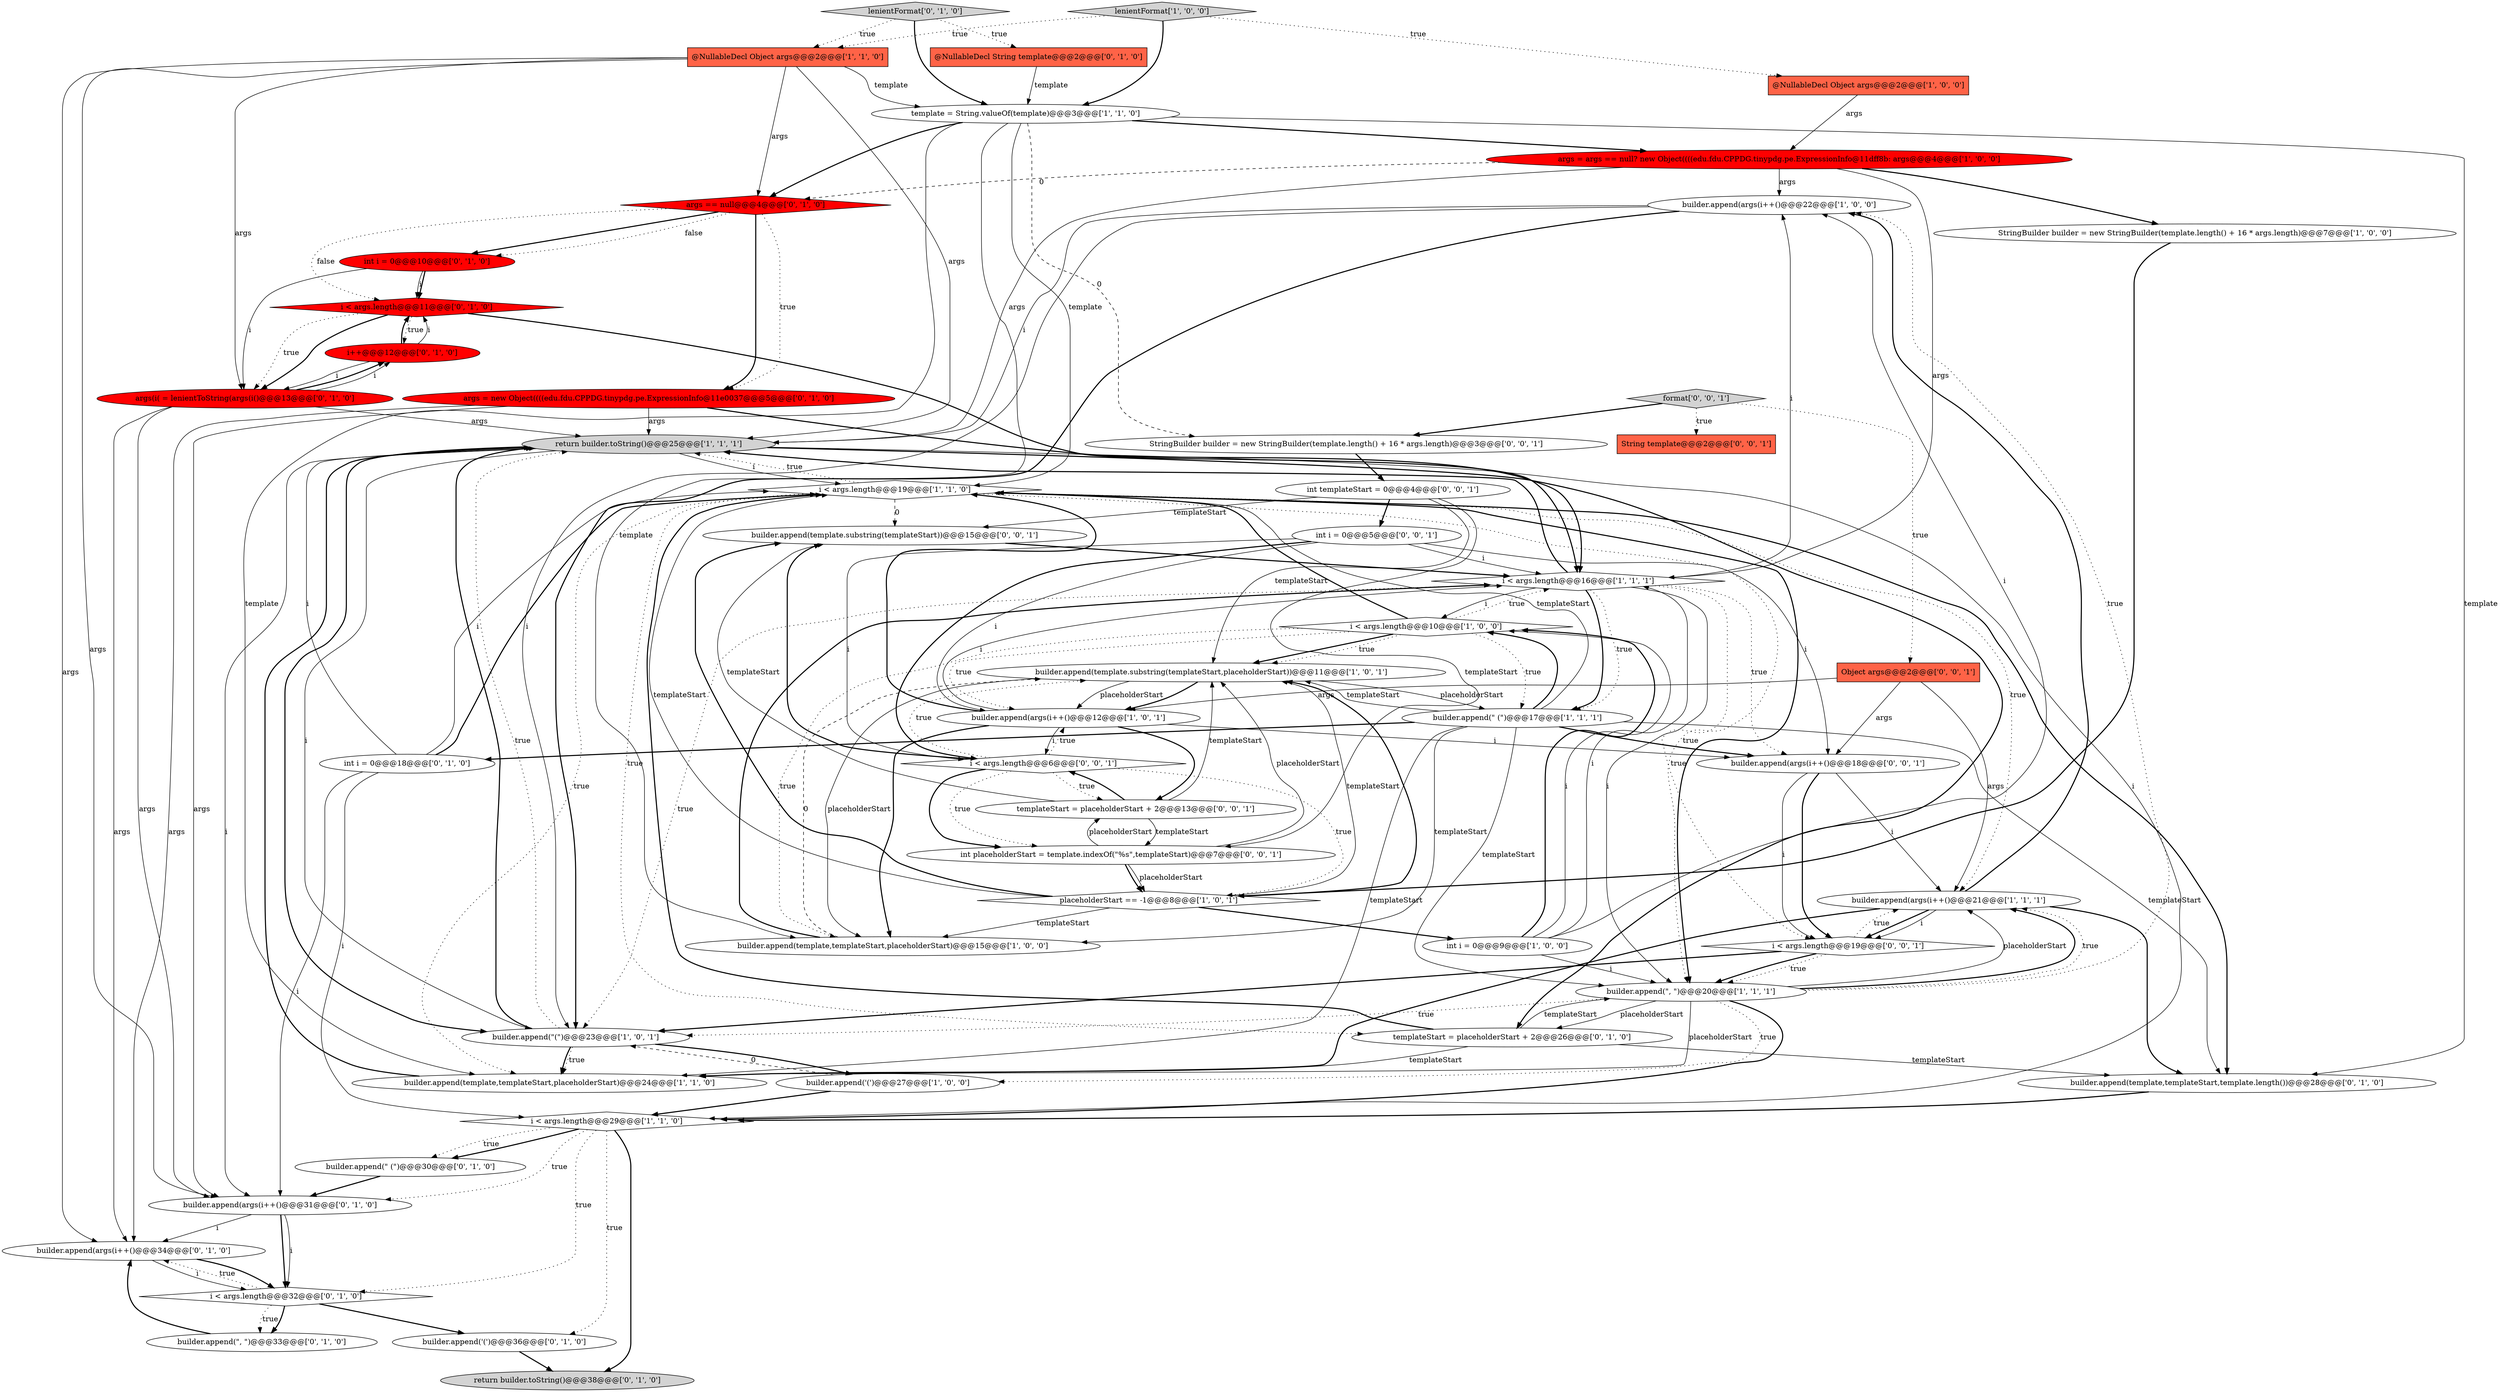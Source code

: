 digraph {
19 [style = filled, label = "builder.append(args(i++()@@@22@@@['1', '0', '0']", fillcolor = white, shape = ellipse image = "AAA0AAABBB1BBB"];
5 [style = filled, label = "args = args == null? new Object((((edu.fdu.CPPDG.tinypdg.pe.ExpressionInfo@11dff8b: args@@@4@@@['1', '0', '0']", fillcolor = red, shape = ellipse image = "AAA1AAABBB1BBB"];
9 [style = filled, label = "@NullableDecl Object args@@@2@@@['1', '0', '0']", fillcolor = tomato, shape = box image = "AAA0AAABBB1BBB"];
29 [style = filled, label = "builder.append(args(i++()@@@31@@@['0', '1', '0']", fillcolor = white, shape = ellipse image = "AAA0AAABBB2BBB"];
11 [style = filled, label = "@NullableDecl Object args@@@2@@@['1', '1', '0']", fillcolor = tomato, shape = box image = "AAA0AAABBB1BBB"];
50 [style = filled, label = "i < args.length@@@6@@@['0', '0', '1']", fillcolor = white, shape = diamond image = "AAA0AAABBB3BBB"];
0 [style = filled, label = "i < args.length@@@29@@@['1', '1', '0']", fillcolor = white, shape = diamond image = "AAA0AAABBB1BBB"];
46 [style = filled, label = "templateStart = placeholderStart + 2@@@13@@@['0', '0', '1']", fillcolor = white, shape = ellipse image = "AAA0AAABBB3BBB"];
35 [style = filled, label = "i++@@@12@@@['0', '1', '0']", fillcolor = red, shape = ellipse image = "AAA1AAABBB2BBB"];
52 [style = filled, label = "StringBuilder builder = new StringBuilder(template.length() + 16 * args.length)@@@3@@@['0', '0', '1']", fillcolor = white, shape = ellipse image = "AAA0AAABBB3BBB"];
20 [style = filled, label = "lenientFormat['1', '0', '0']", fillcolor = lightgray, shape = diamond image = "AAA0AAABBB1BBB"];
36 [style = filled, label = "lenientFormat['0', '1', '0']", fillcolor = lightgray, shape = diamond image = "AAA0AAABBB2BBB"];
14 [style = filled, label = "template = String.valueOf(template)@@@3@@@['1', '1', '0']", fillcolor = white, shape = ellipse image = "AAA0AAABBB1BBB"];
7 [style = filled, label = "builder.append(args(i++()@@@21@@@['1', '1', '1']", fillcolor = white, shape = ellipse image = "AAA0AAABBB1BBB"];
18 [style = filled, label = "builder.append(\", \")@@@20@@@['1', '1', '1']", fillcolor = white, shape = ellipse image = "AAA0AAABBB1BBB"];
13 [style = filled, label = "builder.append(template,templateStart,placeholderStart)@@@24@@@['1', '1', '0']", fillcolor = white, shape = ellipse image = "AAA0AAABBB1BBB"];
3 [style = filled, label = "builder.append(template.substring(templateStart,placeholderStart))@@@11@@@['1', '0', '1']", fillcolor = white, shape = ellipse image = "AAA0AAABBB1BBB"];
16 [style = filled, label = "builder.append('(')@@@27@@@['1', '0', '0']", fillcolor = white, shape = ellipse image = "AAA0AAABBB1BBB"];
27 [style = filled, label = "args = new Object((((edu.fdu.CPPDG.tinypdg.pe.ExpressionInfo@11e0037@@@5@@@['0', '1', '0']", fillcolor = red, shape = ellipse image = "AAA1AAABBB2BBB"];
28 [style = filled, label = "@NullableDecl String template@@@2@@@['0', '1', '0']", fillcolor = tomato, shape = box image = "AAA0AAABBB2BBB"];
38 [style = filled, label = "builder.append('(')@@@36@@@['0', '1', '0']", fillcolor = white, shape = ellipse image = "AAA0AAABBB2BBB"];
24 [style = filled, label = "builder.append(args(i++()@@@34@@@['0', '1', '0']", fillcolor = white, shape = ellipse image = "AAA0AAABBB2BBB"];
25 [style = filled, label = "i < args.length@@@32@@@['0', '1', '0']", fillcolor = white, shape = diamond image = "AAA0AAABBB2BBB"];
41 [style = filled, label = "int placeholderStart = template.indexOf(\"%s\",templateStart)@@@7@@@['0', '0', '1']", fillcolor = white, shape = ellipse image = "AAA0AAABBB3BBB"];
12 [style = filled, label = "i < args.length@@@19@@@['1', '1', '0']", fillcolor = white, shape = diamond image = "AAA0AAABBB1BBB"];
42 [style = filled, label = "String template@@@2@@@['0', '0', '1']", fillcolor = tomato, shape = box image = "AAA0AAABBB3BBB"];
21 [style = filled, label = "i < args.length@@@10@@@['1', '0', '0']", fillcolor = white, shape = diamond image = "AAA0AAABBB1BBB"];
44 [style = filled, label = "int templateStart = 0@@@4@@@['0', '0', '1']", fillcolor = white, shape = ellipse image = "AAA0AAABBB3BBB"];
49 [style = filled, label = "i < args.length@@@19@@@['0', '0', '1']", fillcolor = white, shape = diamond image = "AAA0AAABBB3BBB"];
39 [style = filled, label = "i < args.length@@@11@@@['0', '1', '0']", fillcolor = red, shape = diamond image = "AAA1AAABBB2BBB"];
45 [style = filled, label = "builder.append(template.substring(templateStart))@@@15@@@['0', '0', '1']", fillcolor = white, shape = ellipse image = "AAA0AAABBB3BBB"];
2 [style = filled, label = "builder.append(\" (\")@@@17@@@['1', '1', '1']", fillcolor = white, shape = ellipse image = "AAA0AAABBB1BBB"];
32 [style = filled, label = "builder.append(\" (\")@@@30@@@['0', '1', '0']", fillcolor = white, shape = ellipse image = "AAA0AAABBB2BBB"];
15 [style = filled, label = "return builder.toString()@@@25@@@['1', '1', '1']", fillcolor = lightgray, shape = ellipse image = "AAA0AAABBB1BBB"];
10 [style = filled, label = "builder.append(template,templateStart,placeholderStart)@@@15@@@['1', '0', '0']", fillcolor = white, shape = ellipse image = "AAA0AAABBB1BBB"];
37 [style = filled, label = "builder.append(template,templateStart,template.length())@@@28@@@['0', '1', '0']", fillcolor = white, shape = ellipse image = "AAA0AAABBB2BBB"];
23 [style = filled, label = "builder.append(\", \")@@@33@@@['0', '1', '0']", fillcolor = white, shape = ellipse image = "AAA0AAABBB2BBB"];
34 [style = filled, label = "int i = 0@@@18@@@['0', '1', '0']", fillcolor = white, shape = ellipse image = "AAA0AAABBB2BBB"];
48 [style = filled, label = "format['0', '0', '1']", fillcolor = lightgray, shape = diamond image = "AAA0AAABBB3BBB"];
6 [style = filled, label = "placeholderStart == -1@@@8@@@['1', '0', '1']", fillcolor = white, shape = diamond image = "AAA0AAABBB1BBB"];
8 [style = filled, label = "builder.append(args(i++()@@@12@@@['1', '0', '1']", fillcolor = white, shape = ellipse image = "AAA0AAABBB1BBB"];
17 [style = filled, label = "StringBuilder builder = new StringBuilder(template.length() + 16 * args.length)@@@7@@@['1', '0', '0']", fillcolor = white, shape = ellipse image = "AAA0AAABBB1BBB"];
26 [style = filled, label = "args(i( = lenientToString(args(i()@@@13@@@['0', '1', '0']", fillcolor = red, shape = ellipse image = "AAA1AAABBB2BBB"];
40 [style = filled, label = "args == null@@@4@@@['0', '1', '0']", fillcolor = red, shape = diamond image = "AAA1AAABBB2BBB"];
51 [style = filled, label = "Object args@@@2@@@['0', '0', '1']", fillcolor = tomato, shape = box image = "AAA0AAABBB3BBB"];
22 [style = filled, label = "builder.append(\"(\")@@@23@@@['1', '0', '1']", fillcolor = white, shape = ellipse image = "AAA0AAABBB1BBB"];
43 [style = filled, label = "int i = 0@@@5@@@['0', '0', '1']", fillcolor = white, shape = ellipse image = "AAA0AAABBB3BBB"];
47 [style = filled, label = "builder.append(args(i++()@@@18@@@['0', '0', '1']", fillcolor = white, shape = ellipse image = "AAA0AAABBB3BBB"];
30 [style = filled, label = "templateStart = placeholderStart + 2@@@26@@@['0', '1', '0']", fillcolor = white, shape = ellipse image = "AAA0AAABBB2BBB"];
1 [style = filled, label = "int i = 0@@@9@@@['1', '0', '0']", fillcolor = white, shape = ellipse image = "AAA0AAABBB1BBB"];
33 [style = filled, label = "return builder.toString()@@@38@@@['0', '1', '0']", fillcolor = lightgray, shape = ellipse image = "AAA0AAABBB2BBB"];
31 [style = filled, label = "int i = 0@@@10@@@['0', '1', '0']", fillcolor = red, shape = ellipse image = "AAA1AAABBB2BBB"];
4 [style = filled, label = "i < args.length@@@16@@@['1', '1', '1']", fillcolor = white, shape = diamond image = "AAA0AAABBB1BBB"];
46->41 [style = solid, label="templateStart"];
43->50 [style = solid, label="i"];
6->3 [style = bold, label=""];
8->10 [style = bold, label=""];
37->0 [style = bold, label=""];
16->0 [style = bold, label=""];
52->44 [style = bold, label=""];
22->15 [style = bold, label=""];
20->11 [style = dotted, label="true"];
31->39 [style = solid, label="i"];
50->6 [style = dotted, label="true"];
50->3 [style = dotted, label="true"];
21->8 [style = dotted, label="true"];
4->15 [style = bold, label=""];
11->29 [style = solid, label="args"];
12->15 [style = dotted, label="true"];
3->8 [style = solid, label="placeholderStart"];
27->15 [style = solid, label="args"];
5->40 [style = dashed, label="0"];
1->19 [style = solid, label="i"];
2->12 [style = solid, label="templateStart"];
7->49 [style = bold, label=""];
0->25 [style = dotted, label="true"];
47->49 [style = solid, label="i"];
49->22 [style = bold, label=""];
49->7 [style = dotted, label="true"];
36->11 [style = dotted, label="true"];
47->49 [style = bold, label=""];
48->52 [style = bold, label=""];
2->18 [style = solid, label="templateStart"];
40->39 [style = dotted, label="false"];
1->21 [style = bold, label=""];
46->45 [style = solid, label="templateStart"];
26->35 [style = bold, label=""];
12->18 [style = bold, label=""];
43->47 [style = solid, label="i"];
50->45 [style = bold, label=""];
35->39 [style = solid, label="i"];
40->31 [style = bold, label=""];
46->50 [style = bold, label=""];
19->15 [style = solid, label="i"];
44->41 [style = solid, label="templateStart"];
19->22 [style = solid, label="i"];
8->4 [style = solid, label="i"];
18->0 [style = bold, label=""];
22->13 [style = bold, label=""];
21->3 [style = bold, label=""];
5->4 [style = solid, label="args"];
51->7 [style = solid, label="args"];
39->35 [style = dotted, label="true"];
0->38 [style = dotted, label="true"];
7->49 [style = solid, label="i"];
51->47 [style = solid, label="args"];
5->15 [style = solid, label="args"];
27->29 [style = solid, label="args"];
18->16 [style = dotted, label="true"];
39->26 [style = dotted, label="true"];
3->2 [style = solid, label="placeholderStart"];
2->34 [style = bold, label=""];
7->37 [style = bold, label=""];
27->24 [style = solid, label="args"];
11->14 [style = solid, label="template"];
28->14 [style = solid, label="template"];
20->14 [style = bold, label=""];
12->18 [style = dotted, label="true"];
41->6 [style = bold, label=""];
4->2 [style = bold, label=""];
8->50 [style = solid, label="i"];
50->8 [style = dotted, label="true"];
14->13 [style = solid, label="template"];
5->17 [style = bold, label=""];
15->29 [style = solid, label="i"];
36->14 [style = bold, label=""];
39->4 [style = bold, label=""];
39->26 [style = bold, label=""];
12->37 [style = bold, label=""];
1->18 [style = solid, label="i"];
29->24 [style = solid, label="i"];
14->37 [style = solid, label="template"];
5->19 [style = solid, label="args"];
4->22 [style = dotted, label="true"];
2->21 [style = bold, label=""];
4->19 [style = solid, label="i"];
4->21 [style = solid, label="i"];
18->7 [style = solid, label="placeholderStart"];
49->18 [style = bold, label=""];
22->13 [style = dotted, label="true"];
44->45 [style = solid, label="templateStart"];
46->3 [style = solid, label="templateStart"];
11->15 [style = solid, label="args"];
43->8 [style = solid, label="i"];
13->15 [style = bold, label=""];
25->23 [style = dotted, label="true"];
18->7 [style = bold, label=""];
38->33 [style = bold, label=""];
12->7 [style = dotted, label="true"];
50->41 [style = bold, label=""];
19->22 [style = bold, label=""];
9->5 [style = solid, label="args"];
4->2 [style = dotted, label="true"];
16->22 [style = dashed, label="0"];
25->38 [style = bold, label=""];
43->4 [style = solid, label="i"];
41->46 [style = solid, label="placeholderStart"];
30->18 [style = solid, label="templateStart"];
18->7 [style = dotted, label="true"];
12->45 [style = dashed, label="0"];
30->37 [style = solid, label="templateStart"];
47->7 [style = solid, label="i"];
20->9 [style = dotted, label="true"];
40->31 [style = dotted, label="false"];
17->6 [style = bold, label=""];
22->16 [style = bold, label=""];
4->18 [style = solid, label="i"];
4->47 [style = dotted, label="true"];
10->3 [style = dashed, label="0"];
11->26 [style = solid, label="args"];
35->39 [style = bold, label=""];
31->26 [style = solid, label="i"];
18->19 [style = dotted, label="true"];
8->47 [style = solid, label="i"];
2->13 [style = solid, label="templateStart"];
21->2 [style = dotted, label="true"];
25->24 [style = dotted, label="true"];
34->12 [style = solid, label="i"];
34->0 [style = solid, label="i"];
14->12 [style = solid, label="template"];
41->3 [style = solid, label="placeholderStart"];
1->4 [style = solid, label="i"];
21->10 [style = dotted, label="true"];
36->28 [style = dotted, label="true"];
26->24 [style = solid, label="args"];
15->22 [style = bold, label=""];
21->12 [style = bold, label=""];
6->10 [style = solid, label="templateStart"];
14->10 [style = solid, label="template"];
14->52 [style = dashed, label="0"];
2->10 [style = solid, label="templateStart"];
41->6 [style = solid, label="placeholderStart"];
6->1 [style = bold, label=""];
30->12 [style = bold, label=""];
12->13 [style = dotted, label="true"];
50->46 [style = dotted, label="true"];
2->3 [style = solid, label="templateStart"];
51->8 [style = solid, label="args"];
44->3 [style = solid, label="templateStart"];
34->29 [style = solid, label="i"];
40->27 [style = bold, label=""];
3->8 [style = bold, label=""];
24->25 [style = bold, label=""];
26->35 [style = solid, label="i"];
30->13 [style = solid, label="templateStart"];
1->21 [style = solid, label="i"];
21->3 [style = dotted, label="true"];
31->39 [style = bold, label=""];
0->32 [style = dotted, label="true"];
0->32 [style = bold, label=""];
40->27 [style = dotted, label="true"];
22->15 [style = dotted, label="true"];
7->19 [style = bold, label=""];
2->47 [style = bold, label=""];
8->12 [style = bold, label=""];
50->41 [style = dotted, label="true"];
14->5 [style = bold, label=""];
6->12 [style = solid, label="templateStart"];
7->13 [style = bold, label=""];
18->22 [style = dotted, label="true"];
18->13 [style = solid, label="placeholderStart"];
34->15 [style = solid, label="i"];
43->50 [style = bold, label=""];
6->3 [style = solid, label="templateStart"];
25->23 [style = bold, label=""];
48->42 [style = dotted, label="true"];
29->25 [style = solid, label="i"];
29->25 [style = bold, label=""];
48->51 [style = dotted, label="true"];
2->37 [style = solid, label="templateStart"];
15->30 [style = bold, label=""];
34->12 [style = bold, label=""];
15->0 [style = solid, label="i"];
15->12 [style = solid, label="i"];
21->4 [style = dotted, label="true"];
35->26 [style = solid, label="i"];
12->30 [style = dotted, label="true"];
44->43 [style = bold, label=""];
45->4 [style = bold, label=""];
32->29 [style = bold, label=""];
27->4 [style = bold, label=""];
8->46 [style = bold, label=""];
3->10 [style = solid, label="placeholderStart"];
23->24 [style = bold, label=""];
0->29 [style = dotted, label="true"];
4->49 [style = dotted, label="true"];
0->33 [style = bold, label=""];
15->22 [style = solid, label="i"];
11->40 [style = solid, label="args"];
49->18 [style = dotted, label="true"];
10->4 [style = bold, label=""];
26->15 [style = solid, label="args"];
18->30 [style = solid, label="placeholderStart"];
26->29 [style = solid, label="args"];
6->45 [style = bold, label=""];
24->25 [style = solid, label="i"];
14->40 [style = bold, label=""];
11->24 [style = solid, label="args"];
}
